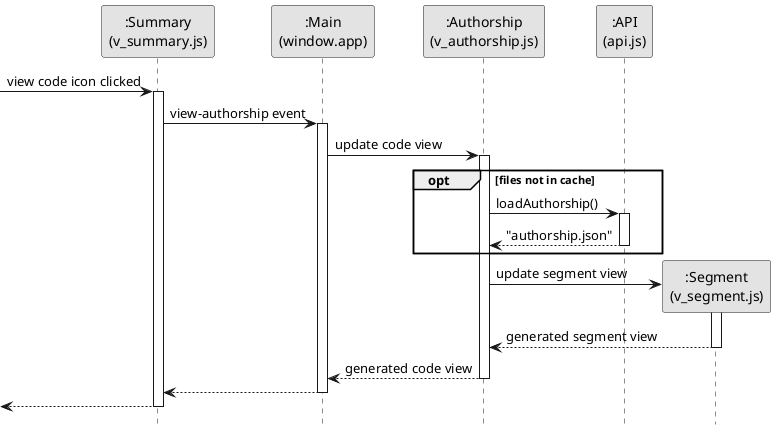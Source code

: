 @startuml
hide footbox
skinparam monochrome true
skinparam Shadowing false

Participant ":Summary\n(v_summary.js)" as summary
Participant ":Main\n(window.app)" as main
Participant ":Authorship\n(v_authorship.js)" as authorship
Participant ":API\n(api.js)" as api
Participant ":Segment\n(v_segment.js)" as segment

-> summary : view code icon clicked
activate summary

summary -> main : view-authorship event
activate main

main -> authorship : update code view
activate authorship

opt files not in cache

authorship -> api : loadAuthorship()
activate api

api --> authorship: "authorship.json"
deactivate api

end

create segment
authorship -> segment : update segment view
activate segment

segment --> authorship : generated segment view
deactivate segment

authorship --> main : generated code view
deactivate authorship

main --> summary
deactivate main

<-- summary
deactivate summary
@enduml
